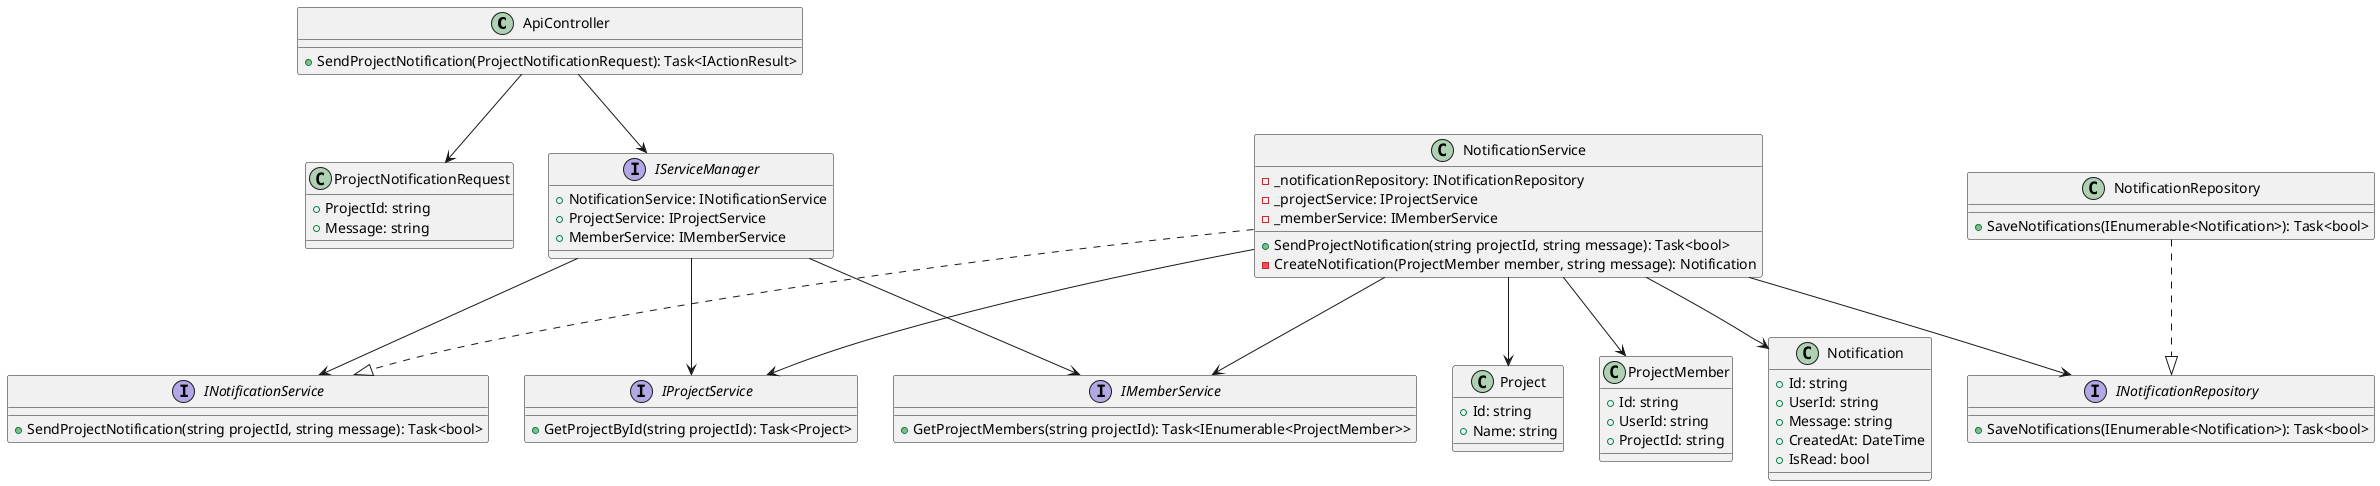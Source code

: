 @startuml
class ApiController {
  +SendProjectNotification(ProjectNotificationRequest): Task<IActionResult>
}

class ProjectNotificationRequest {
  +ProjectId: string
  +Message: string
}

interface IServiceManager {
  +NotificationService: INotificationService
  +ProjectService: IProjectService
  +MemberService: IMemberService
}

interface INotificationService {
  +SendProjectNotification(string projectId, string message): Task<bool>
}

class NotificationService {
  -_notificationRepository: INotificationRepository
  -_projectService: IProjectService
  -_memberService: IMemberService
  +SendProjectNotification(string projectId, string message): Task<bool>
  -CreateNotification(ProjectMember member, string message): Notification
}

interface IProjectService {
  +GetProjectById(string projectId): Task<Project>
}

interface IMemberService {
  +GetProjectMembers(string projectId): Task<IEnumerable<ProjectMember>>
}

interface INotificationRepository {
  +SaveNotifications(IEnumerable<Notification>): Task<bool>
}

class NotificationRepository {
  +SaveNotifications(IEnumerable<Notification>): Task<bool>
}

class Project {
  +Id: string
  +Name: string
}

class ProjectMember {
  +Id: string
  +UserId: string
  +ProjectId: string
}

class Notification {
  +Id: string
  +UserId: string
  +Message: string
  +CreatedAt: DateTime
  +IsRead: bool
}

ApiController --> IServiceManager
IServiceManager --> INotificationService
IServiceManager --> IProjectService
IServiceManager --> IMemberService
NotificationService ..|> INotificationService
NotificationService --> INotificationRepository
NotificationService --> IProjectService
NotificationService --> IMemberService
NotificationRepository ..|> INotificationRepository
ApiController --> ProjectNotificationRequest
NotificationService --> Notification
NotificationService --> Project
NotificationService --> ProjectMember
@enduml